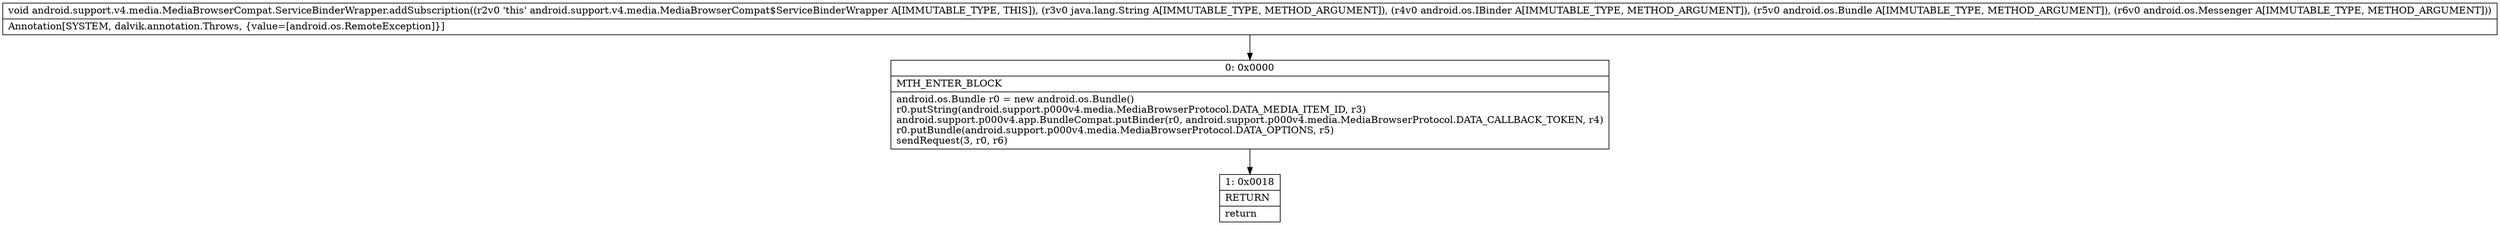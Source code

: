 digraph "CFG forandroid.support.v4.media.MediaBrowserCompat.ServiceBinderWrapper.addSubscription(Ljava\/lang\/String;Landroid\/os\/IBinder;Landroid\/os\/Bundle;Landroid\/os\/Messenger;)V" {
Node_0 [shape=record,label="{0\:\ 0x0000|MTH_ENTER_BLOCK\l|android.os.Bundle r0 = new android.os.Bundle()\lr0.putString(android.support.p000v4.media.MediaBrowserProtocol.DATA_MEDIA_ITEM_ID, r3)\landroid.support.p000v4.app.BundleCompat.putBinder(r0, android.support.p000v4.media.MediaBrowserProtocol.DATA_CALLBACK_TOKEN, r4)\lr0.putBundle(android.support.p000v4.media.MediaBrowserProtocol.DATA_OPTIONS, r5)\lsendRequest(3, r0, r6)\l}"];
Node_1 [shape=record,label="{1\:\ 0x0018|RETURN\l|return\l}"];
MethodNode[shape=record,label="{void android.support.v4.media.MediaBrowserCompat.ServiceBinderWrapper.addSubscription((r2v0 'this' android.support.v4.media.MediaBrowserCompat$ServiceBinderWrapper A[IMMUTABLE_TYPE, THIS]), (r3v0 java.lang.String A[IMMUTABLE_TYPE, METHOD_ARGUMENT]), (r4v0 android.os.IBinder A[IMMUTABLE_TYPE, METHOD_ARGUMENT]), (r5v0 android.os.Bundle A[IMMUTABLE_TYPE, METHOD_ARGUMENT]), (r6v0 android.os.Messenger A[IMMUTABLE_TYPE, METHOD_ARGUMENT]))  | Annotation[SYSTEM, dalvik.annotation.Throws, \{value=[android.os.RemoteException]\}]\l}"];
MethodNode -> Node_0;
Node_0 -> Node_1;
}

